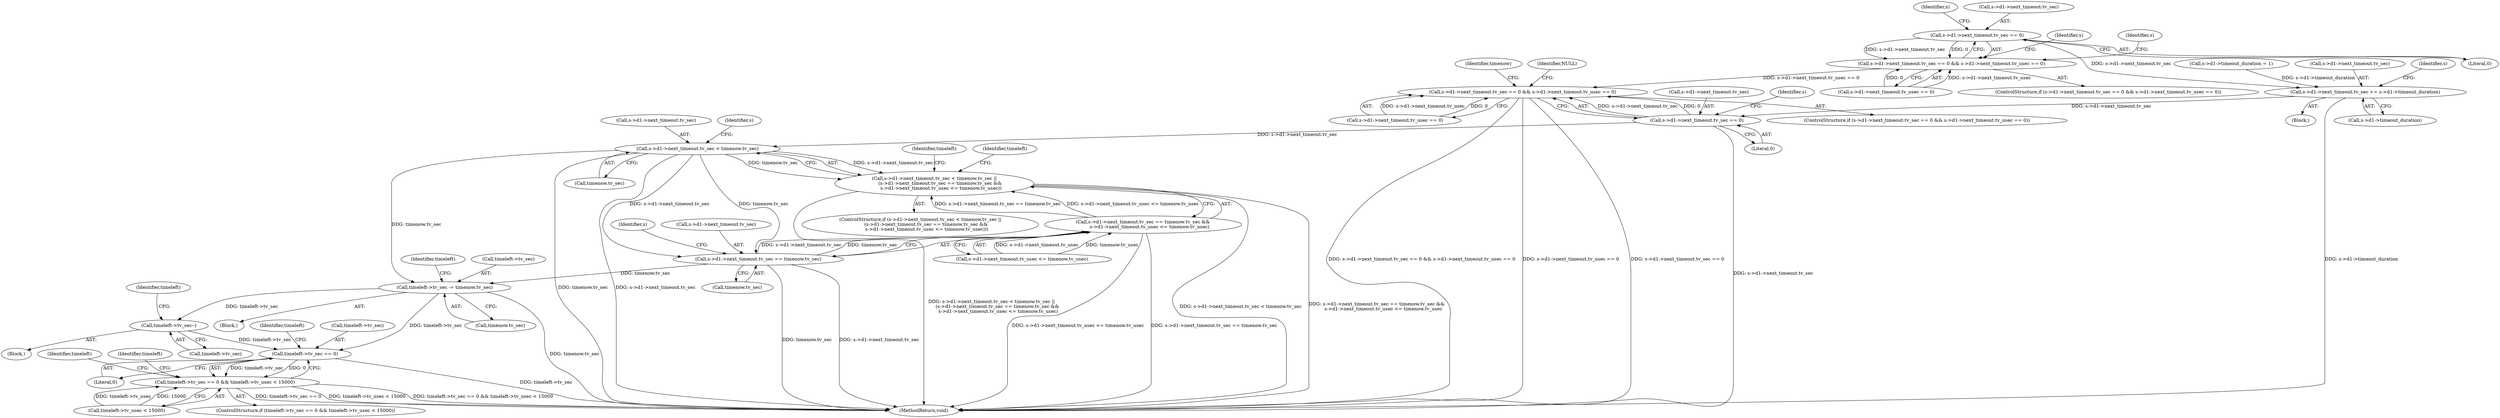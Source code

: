 digraph "0_openssl_f5c7f5dfbaf0d2f7d946d0fe86f08e6bcb36ed0d_0@pointer" {
"1000378" [label="(Call,s->d1->next_timeout.tv_sec == 0)"];
"1000377" [label="(Call,s->d1->next_timeout.tv_sec == 0 && s->d1->next_timeout.tv_usec == 0)"];
"1000438" [label="(Call,s->d1->next_timeout.tv_sec == 0 && s->d1->next_timeout.tv_usec == 0)"];
"1000411" [label="(Call,s->d1->next_timeout.tv_sec += s->d1->timeout_duration)"];
"1000439" [label="(Call,s->d1->next_timeout.tv_sec == 0)"];
"1000465" [label="(Call,s->d1->next_timeout.tv_sec < timenow.tv_sec)"];
"1000464" [label="(Call,s->d1->next_timeout.tv_sec < timenow.tv_sec ||\n        (s->d1->next_timeout.tv_sec == timenow.tv_sec &&\n         s->d1->next_timeout.tv_usec <= timenow.tv_usec))"];
"1000477" [label="(Call,s->d1->next_timeout.tv_sec == timenow.tv_sec)"];
"1000476" [label="(Call,s->d1->next_timeout.tv_sec == timenow.tv_sec &&\n         s->d1->next_timeout.tv_usec <= timenow.tv_usec)"];
"1000518" [label="(Call,timeleft->tv_sec -= timenow.tv_sec)"];
"1000539" [label="(Call,timeleft->tv_sec--)"];
"1000550" [label="(Call,timeleft->tv_sec == 0)"];
"1000549" [label="(Call,timeleft->tv_sec == 0 && timeleft->tv_usec < 15000)"];
"1000509" [label="(Identifier,timeleft)"];
"1000459" [label="(Identifier,NULL)"];
"1000462" [label="(Identifier,timenow)"];
"1000397" [label="(Call,s->d1->timeout_duration = 1)"];
"1000400" [label="(Identifier,s)"];
"1000555" [label="(Call,timeleft->tv_usec < 15000)"];
"1000522" [label="(Call,timenow.tv_sec)"];
"1000386" [label="(Literal,0)"];
"1000557" [label="(Identifier,timeleft)"];
"1000464" [label="(Call,s->d1->next_timeout.tv_sec < timenow.tv_sec ||\n        (s->d1->next_timeout.tv_sec == timenow.tv_sec &&\n         s->d1->next_timeout.tv_usec <= timenow.tv_usec))"];
"1000492" [label="(Identifier,s)"];
"1000376" [label="(ControlStructure,if (s->d1->next_timeout.tv_sec == 0 && s->d1->next_timeout.tv_usec == 0))"];
"1000554" [label="(Literal,0)"];
"1000447" [label="(Literal,0)"];
"1000501" [label="(Identifier,timeleft)"];
"1000387" [label="(Call,s->d1->next_timeout.tv_usec == 0)"];
"1000476" [label="(Call,s->d1->next_timeout.tv_sec == timenow.tv_sec &&\n         s->d1->next_timeout.tv_usec <= timenow.tv_usec)"];
"1000435" [label="(Block,)"];
"1000440" [label="(Call,s->d1->next_timeout.tv_sec)"];
"1000437" [label="(ControlStructure,if (s->d1->next_timeout.tv_sec == 0 && s->d1->next_timeout.tv_usec == 0))"];
"1000463" [label="(ControlStructure,if (s->d1->next_timeout.tv_sec < timenow.tv_sec ||\n        (s->d1->next_timeout.tv_sec == timenow.tv_sec &&\n         s->d1->next_timeout.tv_usec <= timenow.tv_usec)))"];
"1000568" [label="(Identifier,timeleft)"];
"1000452" [label="(Identifier,s)"];
"1000355" [label="(Block,)"];
"1000378" [label="(Call,s->d1->next_timeout.tv_sec == 0)"];
"1000465" [label="(Call,s->d1->next_timeout.tv_sec < timenow.tv_sec)"];
"1000485" [label="(Call,timenow.tv_sec)"];
"1000477" [label="(Call,s->d1->next_timeout.tv_sec == timenow.tv_sec)"];
"1000439" [label="(Call,s->d1->next_timeout.tv_sec == 0)"];
"1000391" [label="(Identifier,s)"];
"1000481" [label="(Identifier,s)"];
"1000527" [label="(Identifier,timeleft)"];
"1000411" [label="(Call,s->d1->next_timeout.tv_sec += s->d1->timeout_duration)"];
"1000540" [label="(Call,timeleft->tv_sec)"];
"1000714" [label="(MethodReturn,void)"];
"1000519" [label="(Call,timeleft->tv_sec)"];
"1000412" [label="(Call,s->d1->next_timeout.tv_sec)"];
"1000551" [label="(Call,timeleft->tv_sec)"];
"1000539" [label="(Call,timeleft->tv_sec--)"];
"1000538" [label="(Block,)"];
"1000419" [label="(Call,s->d1->timeout_duration)"];
"1000408" [label="(Identifier,s)"];
"1000377" [label="(Call,s->d1->next_timeout.tv_sec == 0 && s->d1->next_timeout.tv_usec == 0)"];
"1000478" [label="(Call,s->d1->next_timeout.tv_sec)"];
"1000549" [label="(Call,timeleft->tv_sec == 0 && timeleft->tv_usec < 15000)"];
"1000562" [label="(Identifier,timeleft)"];
"1000438" [label="(Call,s->d1->next_timeout.tv_sec == 0 && s->d1->next_timeout.tv_usec == 0)"];
"1000473" [label="(Call,timenow.tv_sec)"];
"1000548" [label="(ControlStructure,if (timeleft->tv_sec == 0 && timeleft->tv_usec < 15000))"];
"1000426" [label="(Identifier,s)"];
"1000545" [label="(Identifier,timeleft)"];
"1000488" [label="(Call,s->d1->next_timeout.tv_usec <= timenow.tv_usec)"];
"1000379" [label="(Call,s->d1->next_timeout.tv_sec)"];
"1000518" [label="(Call,timeleft->tv_sec -= timenow.tv_sec)"];
"1000466" [label="(Call,s->d1->next_timeout.tv_sec)"];
"1000550" [label="(Call,timeleft->tv_sec == 0)"];
"1000448" [label="(Call,s->d1->next_timeout.tv_usec == 0)"];
"1000378" -> "1000377"  [label="AST: "];
"1000378" -> "1000386"  [label="CFG: "];
"1000379" -> "1000378"  [label="AST: "];
"1000386" -> "1000378"  [label="AST: "];
"1000391" -> "1000378"  [label="CFG: "];
"1000377" -> "1000378"  [label="CFG: "];
"1000378" -> "1000377"  [label="DDG: s->d1->next_timeout.tv_sec"];
"1000378" -> "1000377"  [label="DDG: 0"];
"1000378" -> "1000411"  [label="DDG: s->d1->next_timeout.tv_sec"];
"1000377" -> "1000376"  [label="AST: "];
"1000377" -> "1000387"  [label="CFG: "];
"1000387" -> "1000377"  [label="AST: "];
"1000400" -> "1000377"  [label="CFG: "];
"1000408" -> "1000377"  [label="CFG: "];
"1000387" -> "1000377"  [label="DDG: s->d1->next_timeout.tv_usec"];
"1000387" -> "1000377"  [label="DDG: 0"];
"1000377" -> "1000438"  [label="DDG: s->d1->next_timeout.tv_usec == 0"];
"1000438" -> "1000437"  [label="AST: "];
"1000438" -> "1000439"  [label="CFG: "];
"1000438" -> "1000448"  [label="CFG: "];
"1000439" -> "1000438"  [label="AST: "];
"1000448" -> "1000438"  [label="AST: "];
"1000459" -> "1000438"  [label="CFG: "];
"1000462" -> "1000438"  [label="CFG: "];
"1000438" -> "1000714"  [label="DDG: s->d1->next_timeout.tv_sec == 0 && s->d1->next_timeout.tv_usec == 0"];
"1000438" -> "1000714"  [label="DDG: s->d1->next_timeout.tv_usec == 0"];
"1000438" -> "1000714"  [label="DDG: s->d1->next_timeout.tv_sec == 0"];
"1000439" -> "1000438"  [label="DDG: s->d1->next_timeout.tv_sec"];
"1000439" -> "1000438"  [label="DDG: 0"];
"1000448" -> "1000438"  [label="DDG: s->d1->next_timeout.tv_usec"];
"1000448" -> "1000438"  [label="DDG: 0"];
"1000411" -> "1000355"  [label="AST: "];
"1000411" -> "1000419"  [label="CFG: "];
"1000412" -> "1000411"  [label="AST: "];
"1000419" -> "1000411"  [label="AST: "];
"1000426" -> "1000411"  [label="CFG: "];
"1000411" -> "1000714"  [label="DDG: s->d1->timeout_duration"];
"1000397" -> "1000411"  [label="DDG: s->d1->timeout_duration"];
"1000411" -> "1000439"  [label="DDG: s->d1->next_timeout.tv_sec"];
"1000439" -> "1000447"  [label="CFG: "];
"1000440" -> "1000439"  [label="AST: "];
"1000447" -> "1000439"  [label="AST: "];
"1000452" -> "1000439"  [label="CFG: "];
"1000439" -> "1000714"  [label="DDG: s->d1->next_timeout.tv_sec"];
"1000439" -> "1000465"  [label="DDG: s->d1->next_timeout.tv_sec"];
"1000465" -> "1000464"  [label="AST: "];
"1000465" -> "1000473"  [label="CFG: "];
"1000466" -> "1000465"  [label="AST: "];
"1000473" -> "1000465"  [label="AST: "];
"1000481" -> "1000465"  [label="CFG: "];
"1000464" -> "1000465"  [label="CFG: "];
"1000465" -> "1000714"  [label="DDG: timenow.tv_sec"];
"1000465" -> "1000714"  [label="DDG: s->d1->next_timeout.tv_sec"];
"1000465" -> "1000464"  [label="DDG: s->d1->next_timeout.tv_sec"];
"1000465" -> "1000464"  [label="DDG: timenow.tv_sec"];
"1000465" -> "1000477"  [label="DDG: s->d1->next_timeout.tv_sec"];
"1000465" -> "1000477"  [label="DDG: timenow.tv_sec"];
"1000465" -> "1000518"  [label="DDG: timenow.tv_sec"];
"1000464" -> "1000463"  [label="AST: "];
"1000464" -> "1000476"  [label="CFG: "];
"1000476" -> "1000464"  [label="AST: "];
"1000501" -> "1000464"  [label="CFG: "];
"1000509" -> "1000464"  [label="CFG: "];
"1000464" -> "1000714"  [label="DDG: s->d1->next_timeout.tv_sec < timenow.tv_sec"];
"1000464" -> "1000714"  [label="DDG: s->d1->next_timeout.tv_sec == timenow.tv_sec &&\n         s->d1->next_timeout.tv_usec <= timenow.tv_usec"];
"1000464" -> "1000714"  [label="DDG: s->d1->next_timeout.tv_sec < timenow.tv_sec ||\n        (s->d1->next_timeout.tv_sec == timenow.tv_sec &&\n         s->d1->next_timeout.tv_usec <= timenow.tv_usec)"];
"1000476" -> "1000464"  [label="DDG: s->d1->next_timeout.tv_sec == timenow.tv_sec"];
"1000476" -> "1000464"  [label="DDG: s->d1->next_timeout.tv_usec <= timenow.tv_usec"];
"1000477" -> "1000476"  [label="AST: "];
"1000477" -> "1000485"  [label="CFG: "];
"1000478" -> "1000477"  [label="AST: "];
"1000485" -> "1000477"  [label="AST: "];
"1000492" -> "1000477"  [label="CFG: "];
"1000476" -> "1000477"  [label="CFG: "];
"1000477" -> "1000714"  [label="DDG: s->d1->next_timeout.tv_sec"];
"1000477" -> "1000714"  [label="DDG: timenow.tv_sec"];
"1000477" -> "1000476"  [label="DDG: s->d1->next_timeout.tv_sec"];
"1000477" -> "1000476"  [label="DDG: timenow.tv_sec"];
"1000477" -> "1000518"  [label="DDG: timenow.tv_sec"];
"1000476" -> "1000488"  [label="CFG: "];
"1000488" -> "1000476"  [label="AST: "];
"1000476" -> "1000714"  [label="DDG: s->d1->next_timeout.tv_usec <= timenow.tv_usec"];
"1000476" -> "1000714"  [label="DDG: s->d1->next_timeout.tv_sec == timenow.tv_sec"];
"1000488" -> "1000476"  [label="DDG: s->d1->next_timeout.tv_usec"];
"1000488" -> "1000476"  [label="DDG: timenow.tv_usec"];
"1000518" -> "1000435"  [label="AST: "];
"1000518" -> "1000522"  [label="CFG: "];
"1000519" -> "1000518"  [label="AST: "];
"1000522" -> "1000518"  [label="AST: "];
"1000527" -> "1000518"  [label="CFG: "];
"1000518" -> "1000714"  [label="DDG: timenow.tv_sec"];
"1000518" -> "1000539"  [label="DDG: timeleft->tv_sec"];
"1000518" -> "1000550"  [label="DDG: timeleft->tv_sec"];
"1000539" -> "1000538"  [label="AST: "];
"1000539" -> "1000540"  [label="CFG: "];
"1000540" -> "1000539"  [label="AST: "];
"1000545" -> "1000539"  [label="CFG: "];
"1000539" -> "1000550"  [label="DDG: timeleft->tv_sec"];
"1000550" -> "1000549"  [label="AST: "];
"1000550" -> "1000554"  [label="CFG: "];
"1000551" -> "1000550"  [label="AST: "];
"1000554" -> "1000550"  [label="AST: "];
"1000557" -> "1000550"  [label="CFG: "];
"1000549" -> "1000550"  [label="CFG: "];
"1000550" -> "1000714"  [label="DDG: timeleft->tv_sec"];
"1000550" -> "1000549"  [label="DDG: timeleft->tv_sec"];
"1000550" -> "1000549"  [label="DDG: 0"];
"1000549" -> "1000548"  [label="AST: "];
"1000549" -> "1000555"  [label="CFG: "];
"1000555" -> "1000549"  [label="AST: "];
"1000562" -> "1000549"  [label="CFG: "];
"1000568" -> "1000549"  [label="CFG: "];
"1000549" -> "1000714"  [label="DDG: timeleft->tv_sec == 0"];
"1000549" -> "1000714"  [label="DDG: timeleft->tv_usec < 15000"];
"1000549" -> "1000714"  [label="DDG: timeleft->tv_sec == 0 && timeleft->tv_usec < 15000"];
"1000555" -> "1000549"  [label="DDG: timeleft->tv_usec"];
"1000555" -> "1000549"  [label="DDG: 15000"];
}
